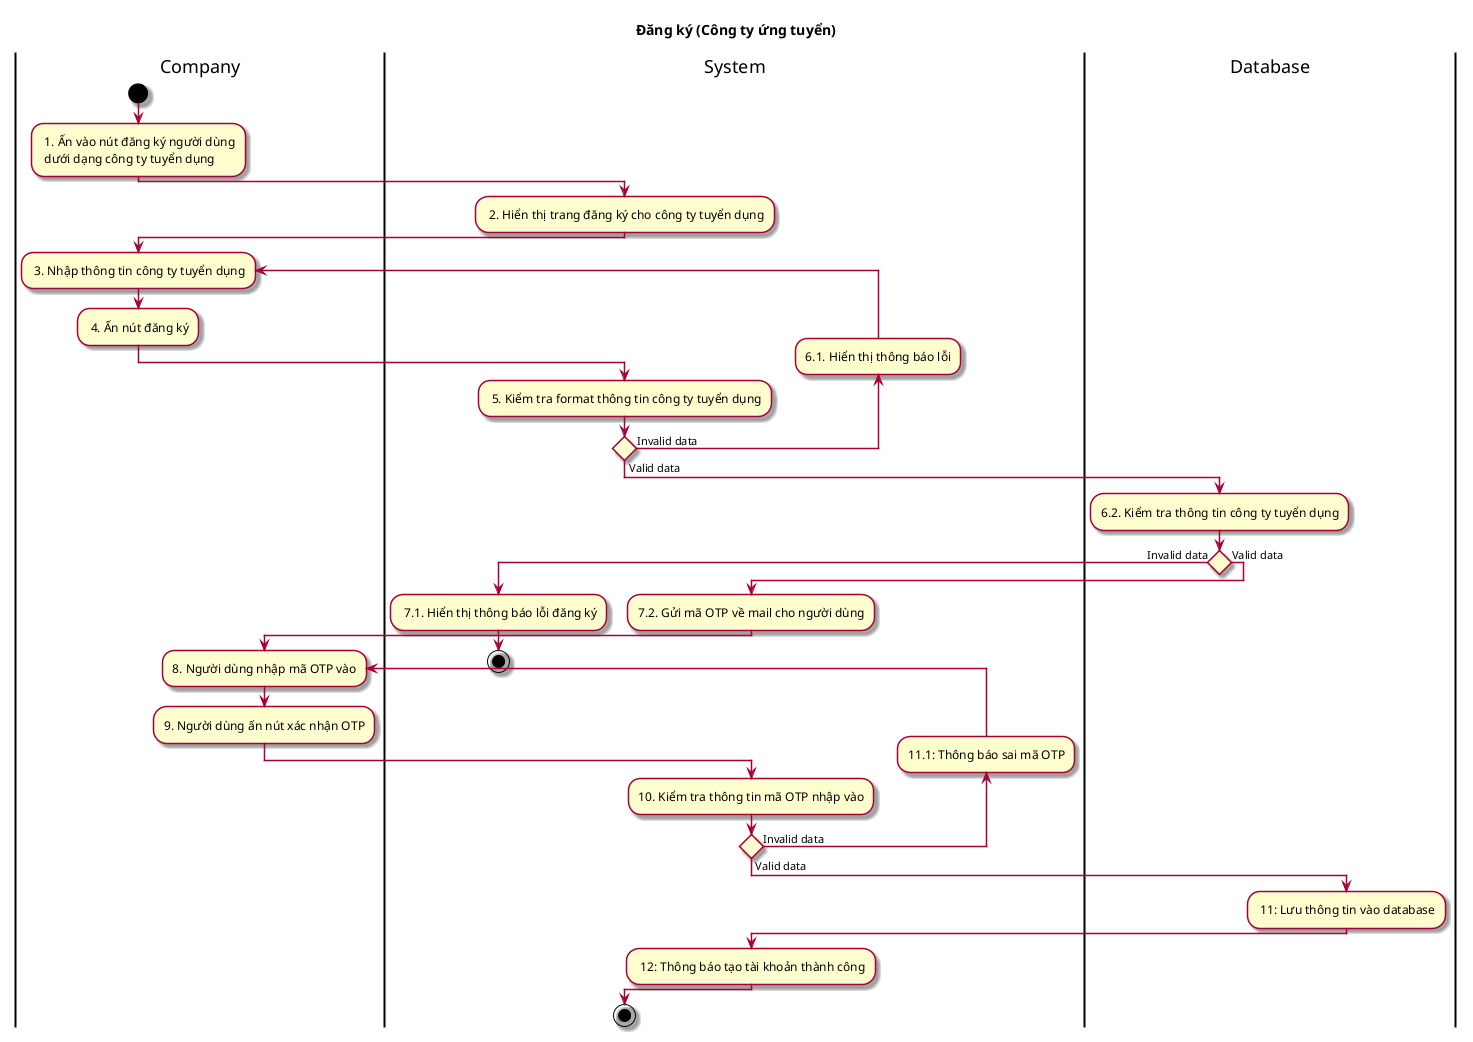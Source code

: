 @startuml ActDangKy(congTyTuyenDung)
skin rose
title Đăng ký (Công ty ứng tuyển)
|Company|
start
: 1. Ấn vào nút đăng ký người dùng\n dưới dạng công ty tuyển dụng;
|System|
: 2. Hiển thị trang đăng ký cho công ty tuyển dụng;
|Company|
repeat : 3. Nhập thông tin công ty tuyển dụng;
: 4. Ấn nút đăng ký;
|System|
: 5. Kiểm tra format thông tin công ty tuyển dụng;
backward :6.1. Hiển thị thông báo lỗi;
repeat while () is (Invalid data) not (Valid data) 
|Database|
:6.2. Kiểm tra thông tin công ty tuyển dụng;
if () then (Invalid data)
    |System|
    : 7.1. Hiển thị thông báo lỗi đăng ký;
    stop;
else (Valid data)
    |System|
    :7.2. Gửi mã OTP về mail cho người dùng;
    |Company|
    repeat :8. Người dùng nhập mã OTP vào;
    :9. Người dùng ấn nút xác nhận OTP;
    |System|
    :10. Kiểm tra thông tin mã OTP nhập vào;
    backward :11.1: Thông báo sai mã OTP;
    repeat while () is (Invalid data) not (Valid data) 
    |Database|
    : 11: Lưu thông tin vào database;
    |System|
    : 12: Thông báo tạo tài khoản thành công;
    endif
stop

